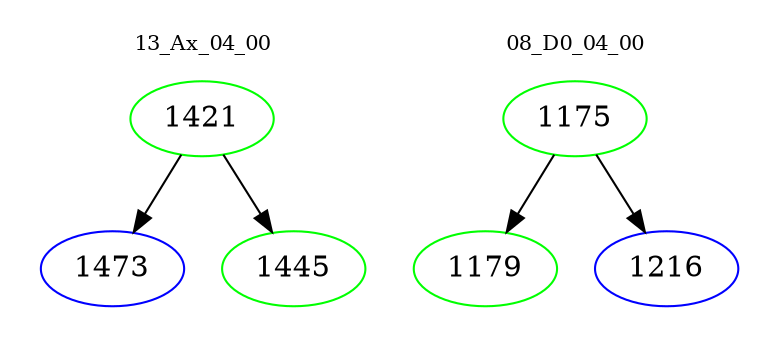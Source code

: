digraph{
subgraph cluster_0 {
color = white
label = "13_Ax_04_00";
fontsize=10;
T0_1421 [label="1421", color="green"]
T0_1421 -> T0_1473 [color="black"]
T0_1473 [label="1473", color="blue"]
T0_1421 -> T0_1445 [color="black"]
T0_1445 [label="1445", color="green"]
}
subgraph cluster_1 {
color = white
label = "08_D0_04_00";
fontsize=10;
T1_1175 [label="1175", color="green"]
T1_1175 -> T1_1179 [color="black"]
T1_1179 [label="1179", color="green"]
T1_1175 -> T1_1216 [color="black"]
T1_1216 [label="1216", color="blue"]
}
}
